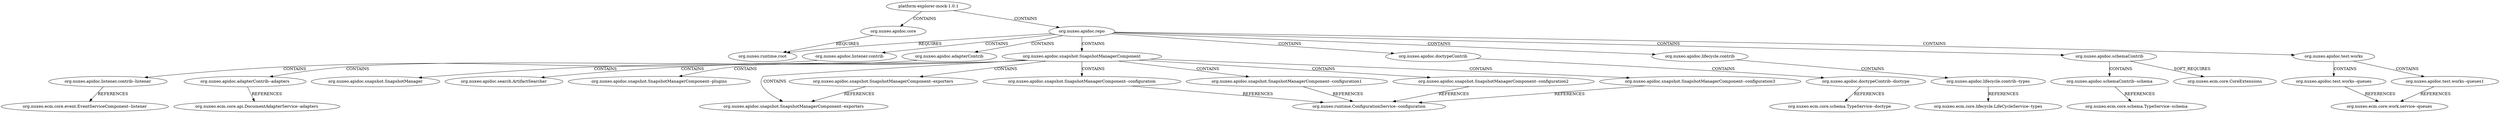 strict digraph G {
  1 [ label="org.nuxeo.apidoc.core" weight="1" type="BUNDLE" category="PLATFORM" ];
  2 [ label="org.nuxeo.apidoc.repo" weight="1" type="BUNDLE" category="PLATFORM" ];
  3 [ label="org.nuxeo.apidoc.listener.contrib" weight="2" type="COMPONENT" category="PLATFORM" ];
  4 [ label="org.nuxeo.apidoc.listener.contrib--listener" weight="1" type="CONTRIBUTION" category="PLATFORM" ];
  5 [ label="org.nuxeo.apidoc.adapterContrib" weight="2" type="COMPONENT" category="PLATFORM" ];
  6 [ label="org.nuxeo.apidoc.adapterContrib--adapters" weight="1" type="CONTRIBUTION" category="PLATFORM" ];
  7 [ label="org.nuxeo.apidoc.snapshot.SnapshotManagerComponent" weight="10" type="COMPONENT" category="PLATFORM" ];
  8 [ label="org.nuxeo.apidoc.snapshot.SnapshotManager" weight="1" type="SERVICE" category="PLATFORM" ];
  9 [ label="org.nuxeo.apidoc.search.ArtifactSearcher" weight="1" type="SERVICE" category="PLATFORM" ];
  10 [ label="org.nuxeo.apidoc.snapshot.SnapshotManagerComponent--plugins" weight="1" type="EXTENSION_POINT" category="PLATFORM" ];
  11 [ label="org.nuxeo.apidoc.snapshot.SnapshotManagerComponent--exporters" weight="2" type="EXTENSION_POINT" category="PLATFORM" ];
  12 [ label="org.nuxeo.apidoc.snapshot.SnapshotManagerComponent--exporters" weight="1" type="CONTRIBUTION" category="PLATFORM" ];
  13 [ label="org.nuxeo.apidoc.snapshot.SnapshotManagerComponent--configuration" weight="1" type="CONTRIBUTION" category="PLATFORM" ];
  14 [ label="org.nuxeo.apidoc.snapshot.SnapshotManagerComponent--configuration1" weight="1" type="CONTRIBUTION" category="PLATFORM" ];
  15 [ label="org.nuxeo.apidoc.snapshot.SnapshotManagerComponent--configuration2" weight="1" type="CONTRIBUTION" category="PLATFORM" ];
  16 [ label="org.nuxeo.apidoc.snapshot.SnapshotManagerComponent--configuration3" weight="1" type="CONTRIBUTION" category="PLATFORM" ];
  17 [ label="org.nuxeo.apidoc.doctypeContrib" weight="2" type="COMPONENT" category="PLATFORM" ];
  18 [ label="org.nuxeo.apidoc.doctypeContrib--doctype" weight="1" type="CONTRIBUTION" category="PLATFORM" ];
  19 [ label="org.nuxeo.apidoc.lifecycle.contrib" weight="2" type="COMPONENT" category="PLATFORM" ];
  20 [ label="org.nuxeo.apidoc.lifecycle.contrib--types" weight="1" type="CONTRIBUTION" category="PLATFORM" ];
  21 [ label="org.nuxeo.apidoc.schemaContrib" weight="2" type="COMPONENT" category="PLATFORM" ];
  22 [ label="org.nuxeo.apidoc.schemaContrib--schema" weight="1" type="CONTRIBUTION" category="PLATFORM" ];
  23 [ label="org.nuxeo.apidoc.test.works" weight="3" type="COMPONENT" category="PLATFORM" ];
  24 [ label="org.nuxeo.apidoc.test.works--queues" weight="1" type="CONTRIBUTION" category="PLATFORM" ];
  25 [ label="org.nuxeo.apidoc.test.works--queues1" weight="1" type="CONTRIBUTION" category="PLATFORM" ];
  26 [ label="org.nuxeo.runtime.root" weight="1" type="BUNDLE" category="RUNTIME" ];
  27 [ label="org.nuxeo.ecm.core.event.EventServiceComponent--listener" weight="2" type="EXTENSION_POINT" category="CORE" ];
  28 [ label="org.nuxeo.ecm.core.api.DocumentAdapterService--adapters" weight="2" type="EXTENSION_POINT" category="CORE" ];
  29 [ label="org.nuxeo.runtime.ConfigurationService--configuration" weight="5" type="EXTENSION_POINT" category="RUNTIME" ];
  30 [ label="org.nuxeo.ecm.core.schema.TypeService--doctype" weight="2" type="EXTENSION_POINT" category="CORE" ];
  31 [ label="org.nuxeo.ecm.core.lifecycle.LifeCycleService--types" weight="2" type="EXTENSION_POINT" category="CORE" ];
  32 [ label="org.nuxeo.ecm.core.schema.TypeService--schema" weight="2" type="EXTENSION_POINT" category="CORE" ];
  33 [ label="org.nuxeo.ecm.core.CoreExtensions" weight="1" type="COMPONENT" category="CORE" ];
  34 [ label="org.nuxeo.ecm.core.work.service--queues" weight="3" type="EXTENSION_POINT" category="CORE" ];
  35 [ label="platform-explorer-mock-1.0.1" weight="3" type="PACKAGE" category="PLATFORM" ];
  2 -> 3 [ label="CONTAINS" ];
  3 -> 4 [ label="CONTAINS" ];
  4 -> 27 [ label="REFERENCES" ];
  2 -> 5 [ label="CONTAINS" ];
  5 -> 6 [ label="CONTAINS" ];
  6 -> 28 [ label="REFERENCES" ];
  2 -> 7 [ label="CONTAINS" ];
  7 -> 8 [ label="CONTAINS" ];
  7 -> 9 [ label="CONTAINS" ];
  7 -> 10 [ label="CONTAINS" ];
  7 -> 11 [ label="CONTAINS" ];
  7 -> 12 [ label="CONTAINS" ];
  12 -> 11 [ label="REFERENCES" ];
  7 -> 13 [ label="CONTAINS" ];
  13 -> 29 [ label="REFERENCES" ];
  7 -> 14 [ label="CONTAINS" ];
  14 -> 29 [ label="REFERENCES" ];
  7 -> 15 [ label="CONTAINS" ];
  15 -> 29 [ label="REFERENCES" ];
  7 -> 16 [ label="CONTAINS" ];
  16 -> 29 [ label="REFERENCES" ];
  2 -> 17 [ label="CONTAINS" ];
  17 -> 18 [ label="CONTAINS" ];
  18 -> 30 [ label="REFERENCES" ];
  2 -> 19 [ label="CONTAINS" ];
  19 -> 20 [ label="CONTAINS" ];
  20 -> 31 [ label="REFERENCES" ];
  2 -> 21 [ label="CONTAINS" ];
  21 -> 22 [ label="CONTAINS" ];
  22 -> 32 [ label="REFERENCES" ];
  21 -> 33 [ label="SOFT_REQUIRES" ];
  2 -> 23 [ label="CONTAINS" ];
  23 -> 24 [ label="CONTAINS" ];
  24 -> 34 [ label="REFERENCES" ];
  23 -> 25 [ label="CONTAINS" ];
  25 -> 34 [ label="REFERENCES" ];
  2 -> 26 [ label="REQUIRES" ];
  1 -> 26 [ label="REQUIRES" ];
  35 -> 1 [ label="CONTAINS" ];
  35 -> 2 [ label="CONTAINS" ];
}
